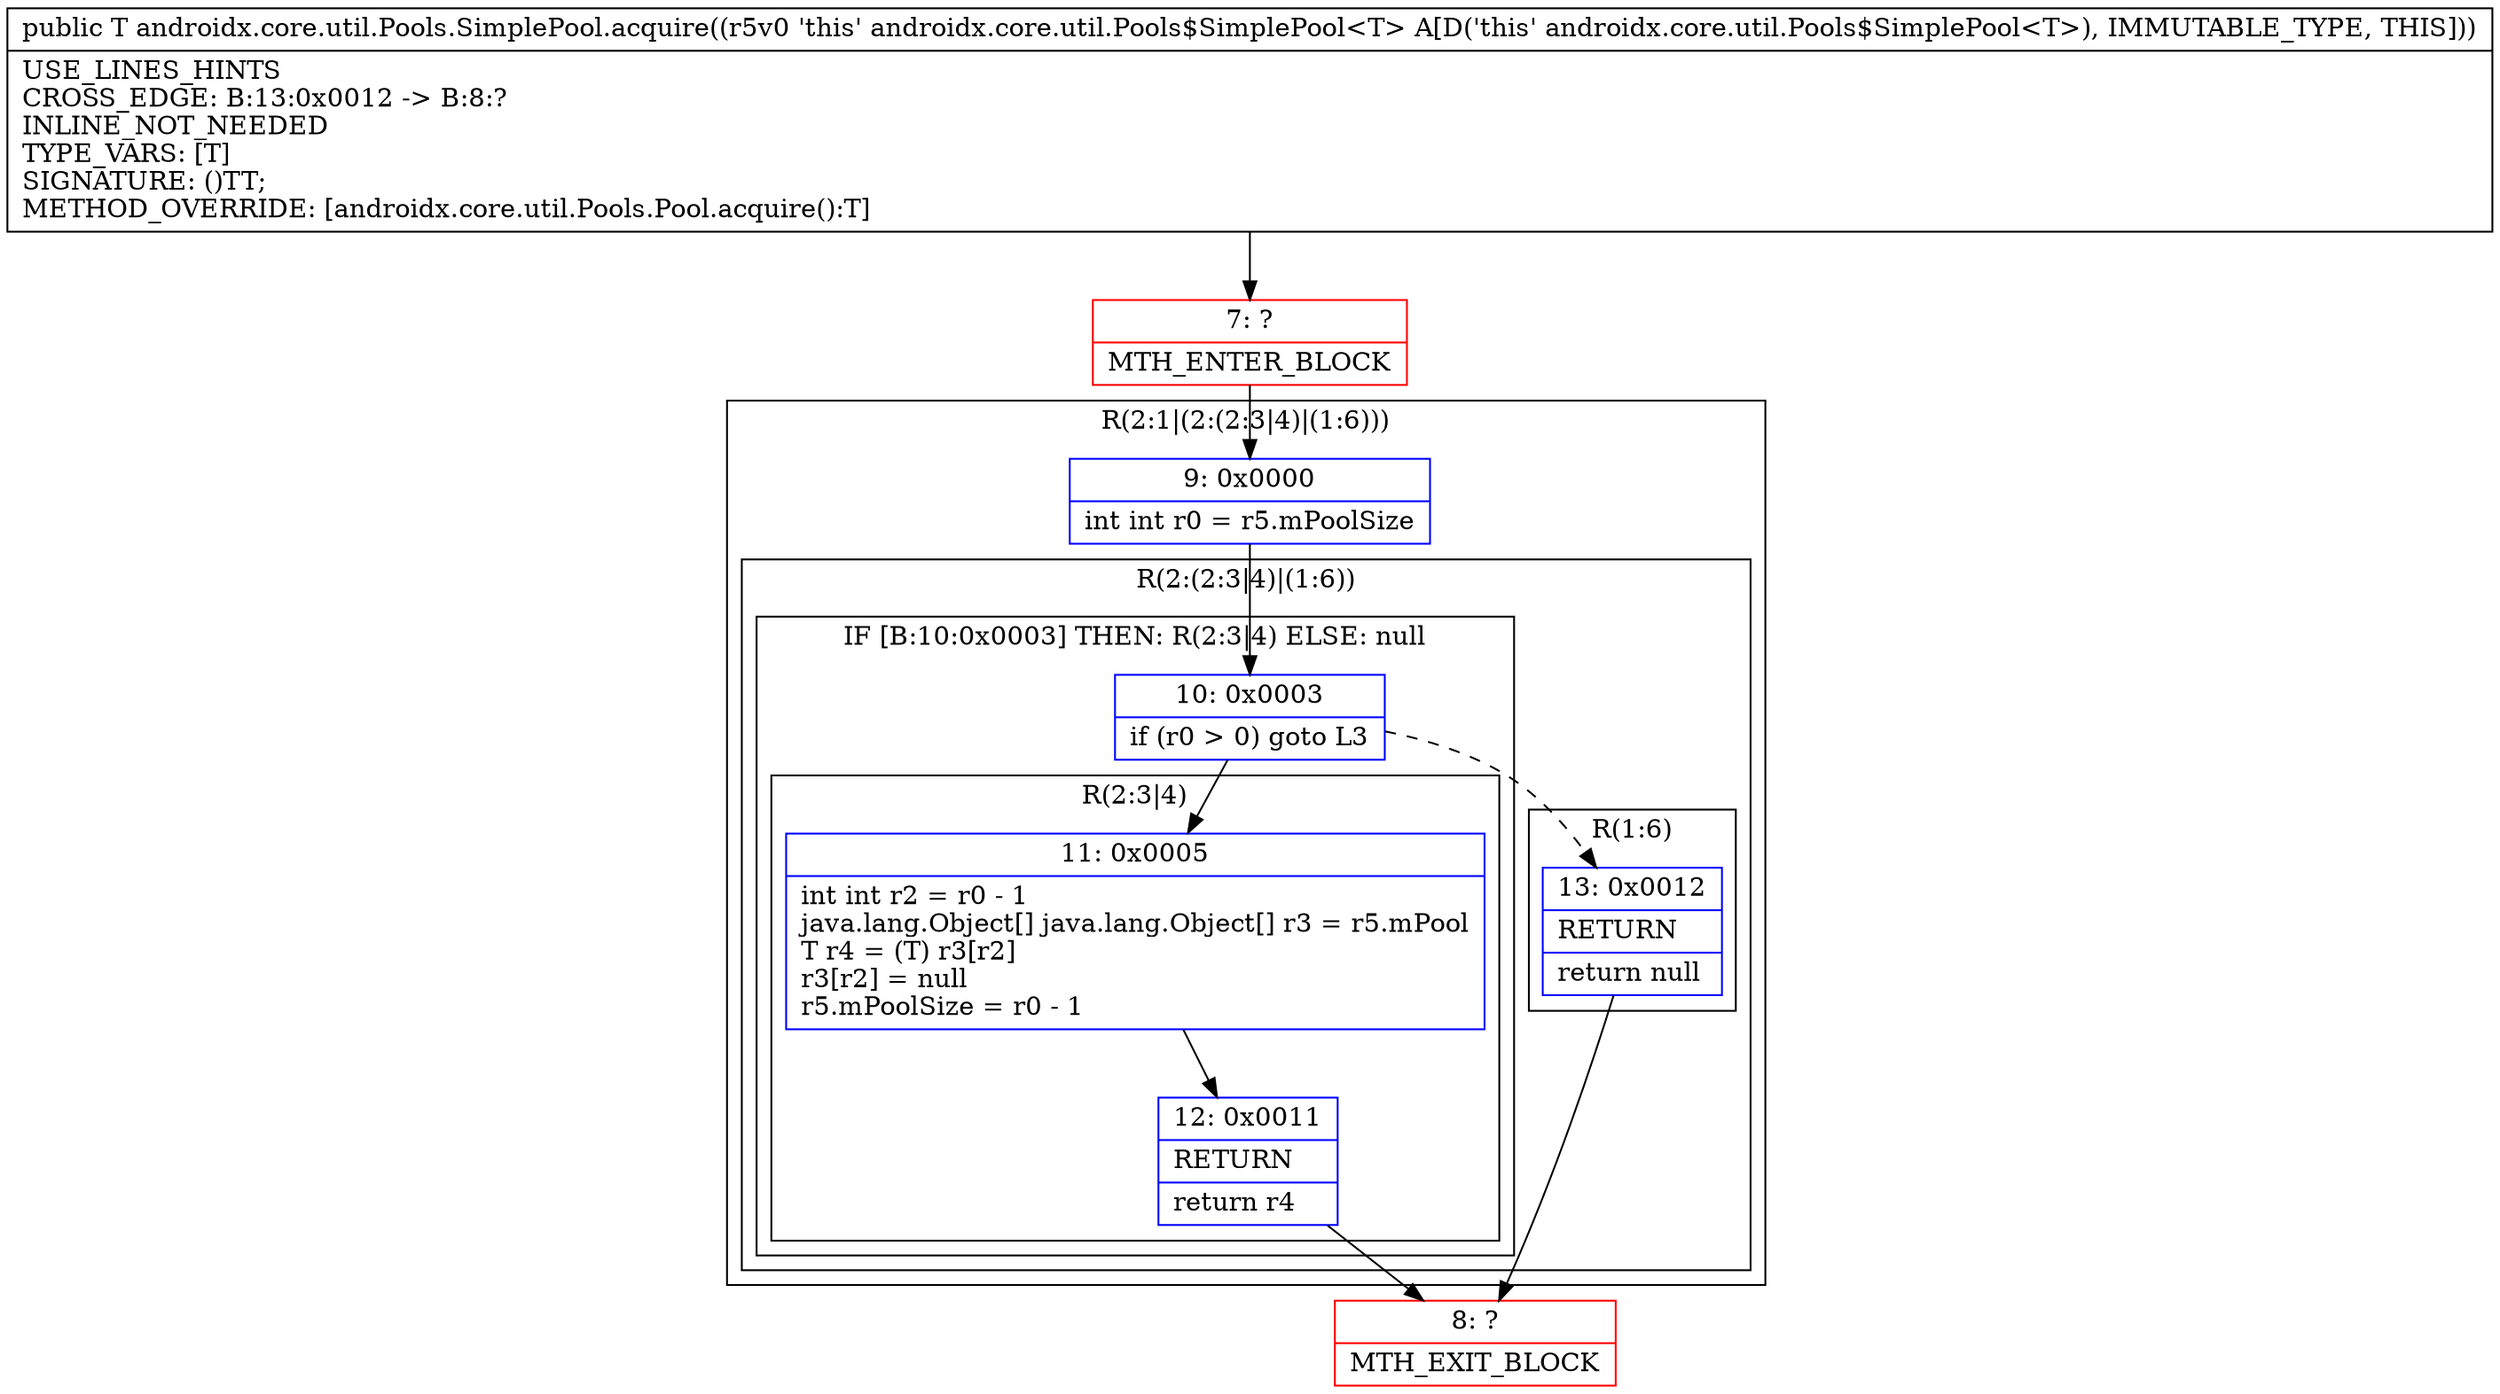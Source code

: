 digraph "CFG forandroidx.core.util.Pools.SimplePool.acquire()Ljava\/lang\/Object;" {
subgraph cluster_Region_1900529488 {
label = "R(2:1|(2:(2:3|4)|(1:6)))";
node [shape=record,color=blue];
Node_9 [shape=record,label="{9\:\ 0x0000|int int r0 = r5.mPoolSize\l}"];
subgraph cluster_Region_109963420 {
label = "R(2:(2:3|4)|(1:6))";
node [shape=record,color=blue];
subgraph cluster_IfRegion_603123818 {
label = "IF [B:10:0x0003] THEN: R(2:3|4) ELSE: null";
node [shape=record,color=blue];
Node_10 [shape=record,label="{10\:\ 0x0003|if (r0 \> 0) goto L3\l}"];
subgraph cluster_Region_1438437669 {
label = "R(2:3|4)";
node [shape=record,color=blue];
Node_11 [shape=record,label="{11\:\ 0x0005|int int r2 = r0 \- 1\ljava.lang.Object[] java.lang.Object[] r3 = r5.mPool\lT r4 = (T) r3[r2]\lr3[r2] = null\lr5.mPoolSize = r0 \- 1\l}"];
Node_12 [shape=record,label="{12\:\ 0x0011|RETURN\l|return r4\l}"];
}
}
subgraph cluster_Region_484623464 {
label = "R(1:6)";
node [shape=record,color=blue];
Node_13 [shape=record,label="{13\:\ 0x0012|RETURN\l|return null\l}"];
}
}
}
Node_7 [shape=record,color=red,label="{7\:\ ?|MTH_ENTER_BLOCK\l}"];
Node_8 [shape=record,color=red,label="{8\:\ ?|MTH_EXIT_BLOCK\l}"];
MethodNode[shape=record,label="{public T androidx.core.util.Pools.SimplePool.acquire((r5v0 'this' androidx.core.util.Pools$SimplePool\<T\> A[D('this' androidx.core.util.Pools$SimplePool\<T\>), IMMUTABLE_TYPE, THIS]))  | USE_LINES_HINTS\lCROSS_EDGE: B:13:0x0012 \-\> B:8:?\lINLINE_NOT_NEEDED\lTYPE_VARS: [T]\lSIGNATURE: ()TT;\lMETHOD_OVERRIDE: [androidx.core.util.Pools.Pool.acquire():T]\l}"];
MethodNode -> Node_7;Node_9 -> Node_10;
Node_10 -> Node_11;
Node_10 -> Node_13[style=dashed];
Node_11 -> Node_12;
Node_12 -> Node_8;
Node_13 -> Node_8;
Node_7 -> Node_9;
}

